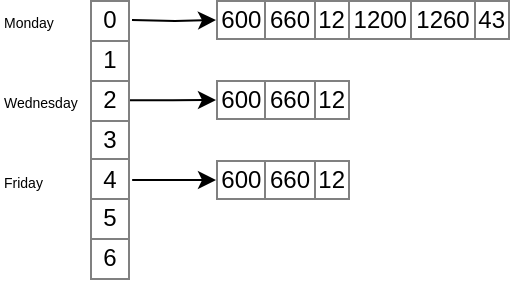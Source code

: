 <mxfile version="11.1.4" type="github"><diagram id="UC8P-21668d4ko1PBV0Y" name="Page-1"><mxGraphModel dx="640" dy="354" grid="1" gridSize="10" guides="1" tooltips="1" connect="1" arrows="1" fold="1" page="1" pageScale="1" pageWidth="1100" pageHeight="850" math="0" shadow="0"><root><mxCell id="0"/><mxCell id="1" parent="0"/><mxCell id="1pr2wQSOXLbZNze4bXHi-1" style="edgeStyle=orthogonalEdgeStyle;rounded=0;orthogonalLoop=1;jettySize=auto;html=1;entryX=0;entryY=0.5;entryDx=0;entryDy=0;" edge="1" parent="1" target="1pr2wQSOXLbZNze4bXHi-5"><mxGeometry relative="1" as="geometry"><mxPoint x="266" y="110" as="sourcePoint"/></mxGeometry></mxCell><mxCell id="1pr2wQSOXLbZNze4bXHi-2" style="edgeStyle=orthogonalEdgeStyle;rounded=0;orthogonalLoop=1;jettySize=auto;html=1;exitX=0.999;exitY=0.358;exitDx=0;exitDy=0;entryX=0;entryY=0.5;entryDx=0;entryDy=0;exitPerimeter=0;" edge="1" parent="1" source="1pr2wQSOXLbZNze4bXHi-4" target="1pr2wQSOXLbZNze4bXHi-6"><mxGeometry relative="1" as="geometry"/></mxCell><mxCell id="1pr2wQSOXLbZNze4bXHi-3" style="edgeStyle=orthogonalEdgeStyle;rounded=0;orthogonalLoop=1;jettySize=auto;html=1;exitX=1.054;exitY=0.643;exitDx=0;exitDy=0;entryX=0;entryY=0.5;entryDx=0;entryDy=0;exitPerimeter=0;" edge="1" parent="1" source="1pr2wQSOXLbZNze4bXHi-4" target="1pr2wQSOXLbZNze4bXHi-7"><mxGeometry relative="1" as="geometry"/></mxCell><mxCell id="1pr2wQSOXLbZNze4bXHi-4" value="&lt;table border=&quot;1&quot; width=&quot;100%&quot; style=&quot;width: 100% ; height: 100% ; border-collapse: collapse&quot;&gt;&lt;tbody&gt;&lt;tr&gt;&lt;td&gt;0&lt;/td&gt;&lt;/tr&gt;&lt;tr&gt;&lt;td&gt;1&lt;/td&gt;&lt;/tr&gt;&lt;tr&gt;&lt;td&gt;2&lt;/td&gt;&lt;/tr&gt;&lt;tr&gt;&lt;td&gt;3&lt;/td&gt;&lt;/tr&gt;&lt;tr&gt;&lt;td&gt;4&lt;/td&gt;&lt;/tr&gt;&lt;tr&gt;&lt;td&gt;5&lt;/td&gt;&lt;/tr&gt;&lt;tr&gt;&lt;td&gt;6&lt;/td&gt;&lt;/tr&gt;&lt;/tbody&gt;&lt;/table&gt;" style="text;html=1;strokeColor=none;fillColor=none;overflow=fill;align=center;" vertex="1" parent="1"><mxGeometry x="245" y="100" width="20" height="140" as="geometry"/></mxCell><mxCell id="1pr2wQSOXLbZNze4bXHi-5" value="&lt;table border=&quot;1&quot; width=&quot;100%&quot; style=&quot;width: 100% ; height: 100% ; border-collapse: collapse&quot;&gt;&lt;tbody&gt;&lt;tr&gt;&lt;td&gt;600&lt;/td&gt;&lt;td&gt;660&lt;/td&gt;&lt;td&gt;12&lt;/td&gt;&lt;td&gt;1200&lt;/td&gt;&lt;td&gt;1260&lt;/td&gt;&lt;td&gt;43&lt;/td&gt;&lt;/tr&gt;&lt;/tbody&gt;&lt;/table&gt;" style="text;html=1;strokeColor=none;fillColor=none;overflow=fill;align=center;" vertex="1" parent="1"><mxGeometry x="308" y="100" width="147" height="20" as="geometry"/></mxCell><mxCell id="1pr2wQSOXLbZNze4bXHi-6" value="&lt;table border=&quot;1&quot; width=&quot;100%&quot; style=&quot;width: 100% ; height: 100% ; border-collapse: collapse&quot;&gt;&lt;tbody&gt;&lt;tr&gt;&lt;td&gt;600&lt;/td&gt;&lt;td&gt;660&lt;/td&gt;&lt;td&gt;12&lt;/td&gt;&lt;/tr&gt;&lt;/tbody&gt;&lt;/table&gt;" style="text;html=1;strokeColor=none;fillColor=none;overflow=fill;align=center;" vertex="1" parent="1"><mxGeometry x="308" y="140" width="67" height="20" as="geometry"/></mxCell><mxCell id="1pr2wQSOXLbZNze4bXHi-7" value="&lt;table border=&quot;1&quot; width=&quot;100%&quot; style=&quot;width: 100% ; height: 100% ; border-collapse: collapse&quot;&gt;&lt;tbody&gt;&lt;tr&gt;&lt;td&gt;600&lt;/td&gt;&lt;td&gt;660&lt;/td&gt;&lt;td&gt;12&lt;/td&gt;&lt;/tr&gt;&lt;/tbody&gt;&lt;/table&gt;" style="text;html=1;strokeColor=none;fillColor=none;overflow=fill;align=center;" vertex="1" parent="1"><mxGeometry x="308" y="180" width="67" height="20" as="geometry"/></mxCell><mxCell id="1pr2wQSOXLbZNze4bXHi-8" value="&lt;font style=&quot;font-size: 7px&quot;&gt;Monday&lt;/font&gt;" style="text;html=1;resizable=0;points=[];autosize=1;align=left;verticalAlign=top;spacingTop=-4;" vertex="1" parent="1"><mxGeometry x="200" y="100" width="40" height="20" as="geometry"/></mxCell><mxCell id="1pr2wQSOXLbZNze4bXHi-9" value="&lt;font style=&quot;font-size: 7px&quot;&gt;Wednesday&lt;/font&gt;" style="text;html=1;resizable=0;points=[];autosize=1;align=left;verticalAlign=top;spacingTop=-4;" vertex="1" parent="1"><mxGeometry x="200" y="140" width="50" height="20" as="geometry"/></mxCell><mxCell id="1pr2wQSOXLbZNze4bXHi-10" value="&lt;font style=&quot;font-size: 7px&quot;&gt;Friday&lt;/font&gt;" style="text;html=1;resizable=0;points=[];autosize=1;align=left;verticalAlign=top;spacingTop=-4;" vertex="1" parent="1"><mxGeometry x="200" y="180" width="30" height="20" as="geometry"/></mxCell></root></mxGraphModel></diagram></mxfile>